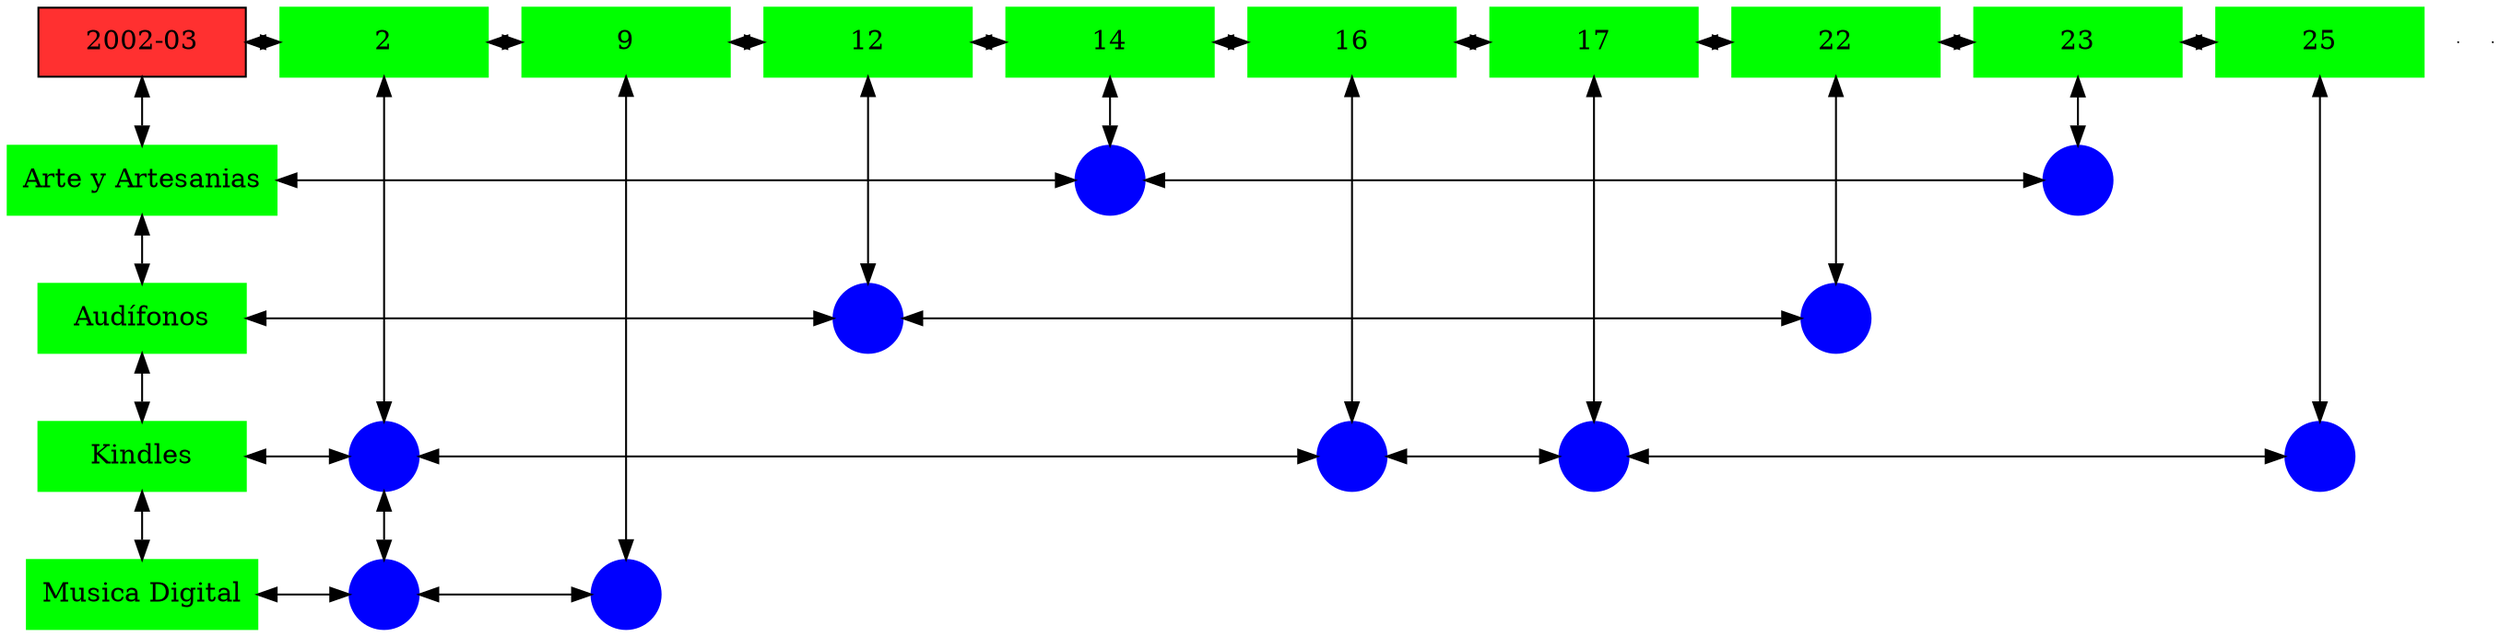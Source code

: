 digraph G{
node[shape="box"];
nodeMt[ label = "2002-03", width = 1.5, style = filled, fillcolor = firebrick1, group = 1 ];
e0[ shape = point, width = 0 ];
e1[ shape = point, width = 0 ];
node0xc001e898b0[label="2",color=green,style =filled,width = 1.5 group=2];
nodeMt->node0xc001e898b0[dir="both"];
{rank=same;nodeMt;node0xc001e898b0;}
node0xc001ecbc70[label="9",color=green,style =filled,width = 1.5 group=9];
node0xc001e898b0->node0xc001ecbc70[dir="both"];
{rank=same;node0xc001e898b0;node0xc001ecbc70;}
node0xc0022239a0[label="12",color=green,style =filled,width = 1.5 group=12];
node0xc001ecbc70->node0xc0022239a0[dir="both"];
{rank=same;node0xc001ecbc70;node0xc0022239a0;}
node0xc001e80140[label="14",color=green,style =filled,width = 1.5 group=14];
node0xc0022239a0->node0xc001e80140[dir="both"];
{rank=same;node0xc0022239a0;node0xc001e80140;}
node0xc002272a50[label="16",color=green,style =filled,width = 1.5 group=16];
node0xc001e80140->node0xc002272a50[dir="both"];
{rank=same;node0xc001e80140;node0xc002272a50;}
node0xc001f223c0[label="17",color=green,style =filled,width = 1.5 group=17];
node0xc002272a50->node0xc001f223c0[dir="both"];
{rank=same;node0xc002272a50;node0xc001f223c0;}
node0xc0020e0230[label="22",color=green,style =filled,width = 1.5 group=22];
node0xc001f223c0->node0xc0020e0230[dir="both"];
{rank=same;node0xc001f223c0;node0xc0020e0230;}
node0xc001f79c20[label="23",color=green,style =filled,width = 1.5 group=23];
node0xc0020e0230->node0xc001f79c20[dir="both"];
{rank=same;node0xc0020e0230;node0xc001f79c20;}
node0xc00206db30[label="25",color=green,style =filled,width = 1.5 group=25];
node0xc001f79c20->node0xc00206db30[dir="both"];
{rank=same;node0xc001f79c20;node0xc00206db30;}
node0xc001e800f0[label="Arte y Artesanias",color=green,style =filled width = 1.5 group=1];
node0xc001e74a80[label="",color=blue,style =filled, width = 0.5 group=14 shape=circle];
node0xc001e800f0->node0xc001e74a80[dir="both"];
{rank=same;node0xc001e800f0;node0xc001e74a80;}
node0xc001f71c80[label="",color=blue,style =filled, width = 0.5 group=23 shape=circle];
node0xc001e74a80->node0xc001f71c80[dir="both"];
{rank=same;node0xc001f71c80;node0xc001e74a80;}
node0xc0020e01e0[label="Audífonos",color=green,style =filled width = 1.5 group=1];
node0xc002232900[label="",color=blue,style =filled, width = 0.5 group=12 shape=circle];
node0xc0020e01e0->node0xc002232900[dir="both"];
{rank=same;node0xc0020e01e0;node0xc002232900;}
node0xc0020d9880[label="",color=blue,style =filled, width = 0.5 group=22 shape=circle];
node0xc002232900->node0xc0020d9880[dir="both"];
{rank=same;node0xc0020d9880;node0xc002232900;}
node0xc001f22370[label="Kindles",color=green,style =filled width = 1.5 group=1];
node0xc00212a680[label="",color=blue,style =filled, width = 0.5 group=2 shape=circle];
node0xc001f22370->node0xc00212a680[dir="both"];
{rank=same;node0xc001f22370;node0xc00212a680;}
node0xc002270a80[label="",color=blue,style =filled, width = 0.5 group=16 shape=circle];
node0xc00212a680->node0xc002270a80[dir="both"];
{rank=same;node0xc002270a80;node0xc00212a680;}
node0xc001f13200[label="",color=blue,style =filled, width = 0.5 group=17 shape=circle];
node0xc002270a80->node0xc001f13200[dir="both"];
{rank=same;node0xc001f13200;node0xc002270a80;}
node0xc00207a400[label="",color=blue,style =filled, width = 0.5 group=25 shape=circle];
node0xc001f13200->node0xc00207a400[dir="both"];
{rank=same;node0xc00207a400;node0xc001f13200;}
node0xc001e89860[label="Musica Digital",color=green,style =filled width = 1.5 group=1];
node0xc001e8aa00[label="",color=blue,style =filled, width = 0.5 group=2 shape=circle];
node0xc001e89860->node0xc001e8aa00[dir="both"];
{rank=same;node0xc001e89860;node0xc001e8aa00;}
node0xc0020ea300[label="",color=blue,style =filled, width = 0.5 group=9 shape=circle];
node0xc001e8aa00->node0xc0020ea300[dir="both"];
{rank=same;node0xc0020ea300;node0xc001e8aa00;}
node0xc001e898b0->node0xc00212a680[dir="both"];
node0xc00212a680->node0xc001e8aa00[dir="both"];
node0xc001ecbc70->node0xc0020ea300[dir="both"];
node0xc0022239a0->node0xc002232900[dir="both"];
node0xc001e80140->node0xc001e74a80[dir="both"];
node0xc002272a50->node0xc002270a80[dir="both"];
node0xc001f223c0->node0xc001f13200[dir="both"];
node0xc0020e0230->node0xc0020d9880[dir="both"];
node0xc001f79c20->node0xc001f71c80[dir="both"];
node0xc00206db30->node0xc00207a400[dir="both"];
nodeMt->node0xc001e800f0[dir="both"];
node0xc001e800f0->node0xc0020e01e0[dir="both"];
node0xc0020e01e0->node0xc001f22370[dir="both"];
node0xc001f22370->node0xc001e89860[dir="both"];
}
